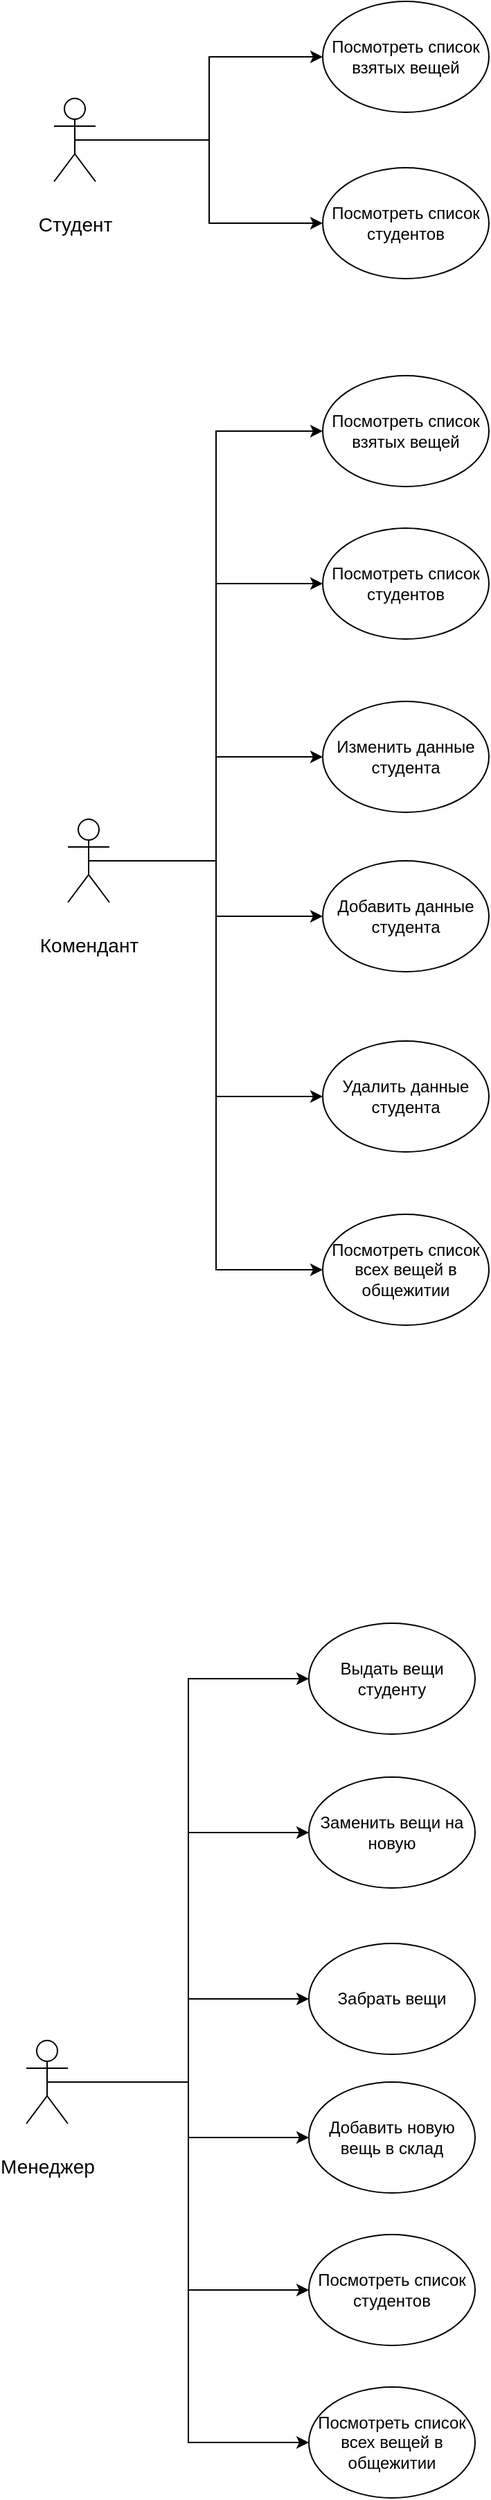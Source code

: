 <mxfile version="21.0.6" type="device"><diagram name="Trang-1" id="ru8HO1bBvRVZo5UGW-Sv"><mxGraphModel dx="1372" dy="804" grid="1" gridSize="10" guides="1" tooltips="1" connect="1" arrows="1" fold="1" page="1" pageScale="1" pageWidth="827" pageHeight="1169" math="0" shadow="0"><root><mxCell id="0"/><mxCell id="1" parent="0"/><mxCell id="-VzDi3AFjBeGze30gAXg-14" style="edgeStyle=orthogonalEdgeStyle;rounded=0;orthogonalLoop=1;jettySize=auto;html=1;exitX=0.5;exitY=0.5;exitDx=0;exitDy=0;exitPerimeter=0;entryX=0;entryY=0.5;entryDx=0;entryDy=0;fontFamily=Helvetica;fontSize=12;fontColor=default;" edge="1" parent="1" source="-VzDi3AFjBeGze30gAXg-3" target="-VzDi3AFjBeGze30gAXg-6"><mxGeometry relative="1" as="geometry"/></mxCell><mxCell id="-VzDi3AFjBeGze30gAXg-16" style="edgeStyle=orthogonalEdgeStyle;rounded=0;orthogonalLoop=1;jettySize=auto;html=1;exitX=0.5;exitY=0.5;exitDx=0;exitDy=0;exitPerimeter=0;entryX=0;entryY=0.5;entryDx=0;entryDy=0;fontFamily=Helvetica;fontSize=12;fontColor=default;" edge="1" parent="1" source="-VzDi3AFjBeGze30gAXg-3" target="-VzDi3AFjBeGze30gAXg-7"><mxGeometry relative="1" as="geometry"/></mxCell><mxCell id="-VzDi3AFjBeGze30gAXg-3" value="&lt;p style=&quot;line-height: 200%;&quot;&gt;&lt;font style=&quot;font-size: 14px;&quot;&gt;Студент&lt;/font&gt;&lt;/p&gt;" style="shape=umlActor;verticalLabelPosition=bottom;verticalAlign=top;html=1;outlineConnect=0;strokeColor=default;fontFamily=Helvetica;fontSize=12;fontColor=default;fillColor=default;" vertex="1" parent="1"><mxGeometry x="100" y="90" width="30" height="60" as="geometry"/></mxCell><mxCell id="-VzDi3AFjBeGze30gAXg-20" style="edgeStyle=orthogonalEdgeStyle;rounded=0;orthogonalLoop=1;jettySize=auto;html=1;exitX=0.5;exitY=0.5;exitDx=0;exitDy=0;exitPerimeter=0;entryX=0;entryY=0.5;entryDx=0;entryDy=0;fontFamily=Helvetica;fontSize=12;fontColor=default;" edge="1" parent="1" source="-VzDi3AFjBeGze30gAXg-4" target="-VzDi3AFjBeGze30gAXg-17"><mxGeometry relative="1" as="geometry"/></mxCell><mxCell id="-VzDi3AFjBeGze30gAXg-21" style="edgeStyle=orthogonalEdgeStyle;rounded=0;orthogonalLoop=1;jettySize=auto;html=1;exitX=0.5;exitY=0.5;exitDx=0;exitDy=0;exitPerimeter=0;entryX=0;entryY=0.5;entryDx=0;entryDy=0;fontFamily=Helvetica;fontSize=12;fontColor=default;" edge="1" parent="1" source="-VzDi3AFjBeGze30gAXg-4" target="-VzDi3AFjBeGze30gAXg-18"><mxGeometry relative="1" as="geometry"/></mxCell><mxCell id="-VzDi3AFjBeGze30gAXg-22" style="edgeStyle=orthogonalEdgeStyle;rounded=0;orthogonalLoop=1;jettySize=auto;html=1;exitX=0.5;exitY=0.5;exitDx=0;exitDy=0;exitPerimeter=0;entryX=0;entryY=0.5;entryDx=0;entryDy=0;fontFamily=Helvetica;fontSize=12;fontColor=default;" edge="1" parent="1" source="-VzDi3AFjBeGze30gAXg-4" target="-VzDi3AFjBeGze30gAXg-8"><mxGeometry relative="1" as="geometry"/></mxCell><mxCell id="-VzDi3AFjBeGze30gAXg-23" style="edgeStyle=orthogonalEdgeStyle;rounded=0;orthogonalLoop=1;jettySize=auto;html=1;exitX=0.5;exitY=0.5;exitDx=0;exitDy=0;exitPerimeter=0;entryX=0;entryY=0.5;entryDx=0;entryDy=0;fontFamily=Helvetica;fontSize=12;fontColor=default;" edge="1" parent="1" source="-VzDi3AFjBeGze30gAXg-4" target="-VzDi3AFjBeGze30gAXg-9"><mxGeometry relative="1" as="geometry"/></mxCell><mxCell id="-VzDi3AFjBeGze30gAXg-24" style="edgeStyle=orthogonalEdgeStyle;rounded=0;orthogonalLoop=1;jettySize=auto;html=1;exitX=0.5;exitY=0.5;exitDx=0;exitDy=0;exitPerimeter=0;entryX=0;entryY=0.5;entryDx=0;entryDy=0;fontFamily=Helvetica;fontSize=12;fontColor=default;" edge="1" parent="1" source="-VzDi3AFjBeGze30gAXg-4" target="-VzDi3AFjBeGze30gAXg-10"><mxGeometry relative="1" as="geometry"/></mxCell><mxCell id="-VzDi3AFjBeGze30gAXg-25" style="edgeStyle=orthogonalEdgeStyle;rounded=0;orthogonalLoop=1;jettySize=auto;html=1;exitX=0.5;exitY=0.5;exitDx=0;exitDy=0;exitPerimeter=0;entryX=0;entryY=0.5;entryDx=0;entryDy=0;fontFamily=Helvetica;fontSize=12;fontColor=default;" edge="1" parent="1" source="-VzDi3AFjBeGze30gAXg-4" target="-VzDi3AFjBeGze30gAXg-19"><mxGeometry relative="1" as="geometry"/></mxCell><mxCell id="-VzDi3AFjBeGze30gAXg-4" value="&lt;p style=&quot;line-height: 200%;&quot;&gt;&lt;font style=&quot;font-size: 14px;&quot;&gt;Комендант&lt;/font&gt;&lt;/p&gt;" style="shape=umlActor;verticalLabelPosition=bottom;verticalAlign=top;html=1;outlineConnect=0;strokeColor=default;fontFamily=Helvetica;fontSize=12;fontColor=default;fillColor=default;" vertex="1" parent="1"><mxGeometry x="110" y="610" width="30" height="60" as="geometry"/></mxCell><mxCell id="-VzDi3AFjBeGze30gAXg-29" style="edgeStyle=orthogonalEdgeStyle;rounded=0;orthogonalLoop=1;jettySize=auto;html=1;exitX=0.5;exitY=0.5;exitDx=0;exitDy=0;exitPerimeter=0;entryX=0;entryY=0.5;entryDx=0;entryDy=0;fontFamily=Helvetica;fontSize=12;fontColor=default;" edge="1" parent="1" source="-VzDi3AFjBeGze30gAXg-5" target="-VzDi3AFjBeGze30gAXg-11"><mxGeometry relative="1" as="geometry"/></mxCell><mxCell id="-VzDi3AFjBeGze30gAXg-30" style="edgeStyle=orthogonalEdgeStyle;rounded=0;orthogonalLoop=1;jettySize=auto;html=1;exitX=0.5;exitY=0.5;exitDx=0;exitDy=0;exitPerimeter=0;entryX=0;entryY=0.5;entryDx=0;entryDy=0;fontFamily=Helvetica;fontSize=12;fontColor=default;" edge="1" parent="1" source="-VzDi3AFjBeGze30gAXg-5" target="-VzDi3AFjBeGze30gAXg-12"><mxGeometry relative="1" as="geometry"/></mxCell><mxCell id="-VzDi3AFjBeGze30gAXg-31" style="edgeStyle=orthogonalEdgeStyle;rounded=0;orthogonalLoop=1;jettySize=auto;html=1;exitX=0.5;exitY=0.5;exitDx=0;exitDy=0;exitPerimeter=0;entryX=0;entryY=0.5;entryDx=0;entryDy=0;fontFamily=Helvetica;fontSize=12;fontColor=default;" edge="1" parent="1" source="-VzDi3AFjBeGze30gAXg-5" target="-VzDi3AFjBeGze30gAXg-13"><mxGeometry relative="1" as="geometry"/></mxCell><mxCell id="-VzDi3AFjBeGze30gAXg-32" style="edgeStyle=orthogonalEdgeStyle;rounded=0;orthogonalLoop=1;jettySize=auto;html=1;exitX=0.5;exitY=0.5;exitDx=0;exitDy=0;exitPerimeter=0;entryX=0;entryY=0.5;entryDx=0;entryDy=0;fontFamily=Helvetica;fontSize=12;fontColor=default;" edge="1" parent="1" source="-VzDi3AFjBeGze30gAXg-5" target="-VzDi3AFjBeGze30gAXg-26"><mxGeometry relative="1" as="geometry"/></mxCell><mxCell id="-VzDi3AFjBeGze30gAXg-33" style="edgeStyle=orthogonalEdgeStyle;rounded=0;orthogonalLoop=1;jettySize=auto;html=1;exitX=0.5;exitY=0.5;exitDx=0;exitDy=0;exitPerimeter=0;entryX=0;entryY=0.5;entryDx=0;entryDy=0;fontFamily=Helvetica;fontSize=12;fontColor=default;" edge="1" parent="1" source="-VzDi3AFjBeGze30gAXg-5" target="-VzDi3AFjBeGze30gAXg-27"><mxGeometry relative="1" as="geometry"/></mxCell><mxCell id="-VzDi3AFjBeGze30gAXg-34" style="edgeStyle=orthogonalEdgeStyle;rounded=0;orthogonalLoop=1;jettySize=auto;html=1;exitX=0.5;exitY=0.5;exitDx=0;exitDy=0;exitPerimeter=0;entryX=0;entryY=0.5;entryDx=0;entryDy=0;fontFamily=Helvetica;fontSize=12;fontColor=default;" edge="1" parent="1" source="-VzDi3AFjBeGze30gAXg-5" target="-VzDi3AFjBeGze30gAXg-28"><mxGeometry relative="1" as="geometry"/></mxCell><mxCell id="-VzDi3AFjBeGze30gAXg-5" value="&lt;p style=&quot;line-height: 200%;&quot;&gt;&lt;font style=&quot;font-size: 14px;&quot;&gt;Менеджер&lt;/font&gt;&lt;/p&gt;" style="shape=umlActor;verticalLabelPosition=bottom;verticalAlign=top;html=1;outlineConnect=0;strokeColor=default;fontFamily=Helvetica;fontSize=12;fontColor=default;fillColor=default;" vertex="1" parent="1"><mxGeometry x="80" y="1491" width="30" height="60" as="geometry"/></mxCell><mxCell id="-VzDi3AFjBeGze30gAXg-6" value="Посмотреть список взятых вещей" style="ellipse;whiteSpace=wrap;html=1;strokeColor=default;fontFamily=Helvetica;fontSize=12;fontColor=default;fillColor=default;" vertex="1" parent="1"><mxGeometry x="294" y="20" width="120" height="80" as="geometry"/></mxCell><mxCell id="-VzDi3AFjBeGze30gAXg-7" value="Посмотреть список студентов" style="ellipse;whiteSpace=wrap;html=1;strokeColor=default;fontFamily=Helvetica;fontSize=12;fontColor=default;fillColor=default;" vertex="1" parent="1"><mxGeometry x="294" y="140" width="120" height="80" as="geometry"/></mxCell><mxCell id="-VzDi3AFjBeGze30gAXg-8" value="Изменить данные студента" style="ellipse;whiteSpace=wrap;html=1;strokeColor=default;fontFamily=Helvetica;fontSize=12;fontColor=default;fillColor=default;" vertex="1" parent="1"><mxGeometry x="294" y="525" width="120" height="80" as="geometry"/></mxCell><mxCell id="-VzDi3AFjBeGze30gAXg-9" value="Добавить данные студента" style="ellipse;whiteSpace=wrap;html=1;strokeColor=default;fontFamily=Helvetica;fontSize=12;fontColor=default;fillColor=default;" vertex="1" parent="1"><mxGeometry x="294" y="640" width="120" height="80" as="geometry"/></mxCell><mxCell id="-VzDi3AFjBeGze30gAXg-10" value="Удалить данные студента" style="ellipse;whiteSpace=wrap;html=1;strokeColor=default;fontFamily=Helvetica;fontSize=12;fontColor=default;fillColor=default;" vertex="1" parent="1"><mxGeometry x="294" y="770" width="120" height="80" as="geometry"/></mxCell><mxCell id="-VzDi3AFjBeGze30gAXg-11" value="Выдать вещи студенту" style="ellipse;whiteSpace=wrap;html=1;strokeColor=default;fontFamily=Helvetica;fontSize=12;fontColor=default;fillColor=default;" vertex="1" parent="1"><mxGeometry x="284" y="1190" width="120" height="80" as="geometry"/></mxCell><mxCell id="-VzDi3AFjBeGze30gAXg-12" value="Заменить вещи на новую" style="ellipse;whiteSpace=wrap;html=1;strokeColor=default;fontFamily=Helvetica;fontSize=12;fontColor=default;fillColor=default;" vertex="1" parent="1"><mxGeometry x="284" y="1301" width="120" height="80" as="geometry"/></mxCell><mxCell id="-VzDi3AFjBeGze30gAXg-13" value="Забрать вещи" style="ellipse;whiteSpace=wrap;html=1;strokeColor=default;fontFamily=Helvetica;fontSize=12;fontColor=default;fillColor=default;" vertex="1" parent="1"><mxGeometry x="284" y="1421" width="120" height="80" as="geometry"/></mxCell><mxCell id="-VzDi3AFjBeGze30gAXg-17" value="Посмотреть список взятых вещей" style="ellipse;whiteSpace=wrap;html=1;strokeColor=default;fontFamily=Helvetica;fontSize=12;fontColor=default;fillColor=default;" vertex="1" parent="1"><mxGeometry x="294" y="290" width="120" height="80" as="geometry"/></mxCell><mxCell id="-VzDi3AFjBeGze30gAXg-18" value="Посмотреть список студентов" style="ellipse;whiteSpace=wrap;html=1;strokeColor=default;fontFamily=Helvetica;fontSize=12;fontColor=default;fillColor=default;" vertex="1" parent="1"><mxGeometry x="294" y="400" width="120" height="80" as="geometry"/></mxCell><mxCell id="-VzDi3AFjBeGze30gAXg-19" value="Посмотреть список всех вещей в общежитии" style="ellipse;whiteSpace=wrap;html=1;strokeColor=default;fontFamily=Helvetica;fontSize=12;fontColor=default;fillColor=default;" vertex="1" parent="1"><mxGeometry x="294" y="895" width="120" height="80" as="geometry"/></mxCell><mxCell id="-VzDi3AFjBeGze30gAXg-26" value="Добавить новую вещь в склад" style="ellipse;whiteSpace=wrap;html=1;strokeColor=default;fontFamily=Helvetica;fontSize=12;fontColor=default;fillColor=default;" vertex="1" parent="1"><mxGeometry x="284" y="1521" width="120" height="80" as="geometry"/></mxCell><mxCell id="-VzDi3AFjBeGze30gAXg-27" value="Посмотреть список студентов" style="ellipse;whiteSpace=wrap;html=1;strokeColor=default;fontFamily=Helvetica;fontSize=12;fontColor=default;fillColor=default;" vertex="1" parent="1"><mxGeometry x="284" y="1631" width="120" height="80" as="geometry"/></mxCell><mxCell id="-VzDi3AFjBeGze30gAXg-28" value="Посмотреть список всех вещей в общежитии" style="ellipse;whiteSpace=wrap;html=1;strokeColor=default;fontFamily=Helvetica;fontSize=12;fontColor=default;fillColor=default;" vertex="1" parent="1"><mxGeometry x="284" y="1741" width="120" height="80" as="geometry"/></mxCell></root></mxGraphModel></diagram></mxfile>
